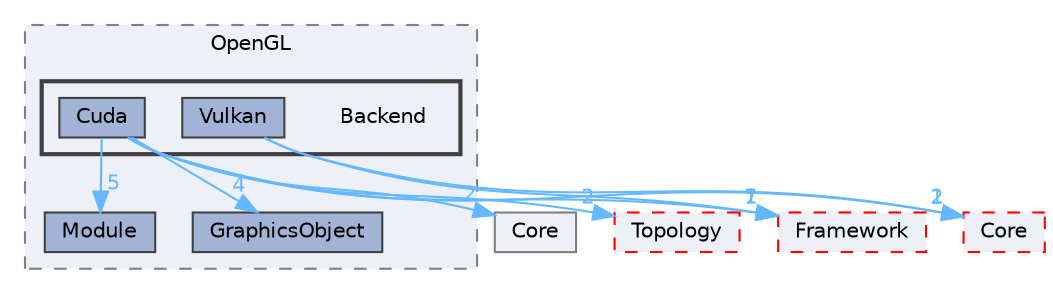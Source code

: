 digraph "D:/Peridyno/peridyno/src/Rendering/Engine/OpenGL/Backend"
{
 // LATEX_PDF_SIZE
  bgcolor="transparent";
  edge [fontname=Helvetica,fontsize=10,labelfontname=Helvetica,labelfontsize=10];
  node [fontname=Helvetica,fontsize=10,shape=box,height=0.2,width=0.4];
  compound=true
  subgraph clusterdir_4e8b94817c7ce76860b6d76142d4ce65 {
    graph [ bgcolor="#edf0f7", pencolor="grey50", label="OpenGL", fontname=Helvetica,fontsize=10 style="filled,dashed", URL="dir_4e8b94817c7ce76860b6d76142d4ce65.html",tooltip=""]
  dir_f6326d44fcda266a5c0bd85411b77032 [label="Module", fillcolor="#a2b4d6", color="grey25", style="filled", URL="dir_f6326d44fcda266a5c0bd85411b77032.html",tooltip=""];
  dir_3846fc4ac3382a9568de01a32d2c864c [label="GraphicsObject", fillcolor="#a2b4d6", color="grey25", style="filled", URL="dir_3846fc4ac3382a9568de01a32d2c864c.html",tooltip=""];
  subgraph clusterdir_9b349ac776c3b571b21ae66c1e227ca2 {
    graph [ bgcolor="#edf0f7", pencolor="grey25", label="", fontname=Helvetica,fontsize=10 style="filled,bold", URL="dir_9b349ac776c3b571b21ae66c1e227ca2.html",tooltip=""]
    dir_9b349ac776c3b571b21ae66c1e227ca2 [shape=plaintext, label="Backend"];
  dir_9393ac1a23519252fe810aa9ff8387d3 [label="Cuda", fillcolor="#a2b4d6", color="grey25", style="filled", URL="dir_9393ac1a23519252fe810aa9ff8387d3.html",tooltip=""];
  dir_12464c980cf71680bdb4b5e9f75800a0 [label="Vulkan", fillcolor="#a2b4d6", color="grey25", style="filled", URL="dir_12464c980cf71680bdb4b5e9f75800a0.html",tooltip=""];
  }
  }
  dir_72c161997c5186b0a4bbf39a44809cf4 [label="Framework", fillcolor="#edf0f7", color="red", style="filled,dashed", URL="dir_72c161997c5186b0a4bbf39a44809cf4.html",tooltip=""];
  dir_7ded34adb3e08c5a039f89f629ad7b33 [label="Topology", fillcolor="#edf0f7", color="red", style="filled,dashed", URL="dir_7ded34adb3e08c5a039f89f629ad7b33.html",tooltip=""];
  dir_4ad8273fa338df4f81dae295f2b3a96c [label="Core", fillcolor="#edf0f7", color="grey50", style="filled", URL="dir_4ad8273fa338df4f81dae295f2b3a96c.html",tooltip=""];
  dir_18ab09de471ddf4a6c726bf6f36eb1c9 [label="Core", fillcolor="#edf0f7", color="red", style="filled,dashed", URL="dir_18ab09de471ddf4a6c726bf6f36eb1c9.html",tooltip=""];
  dir_9393ac1a23519252fe810aa9ff8387d3->dir_72c161997c5186b0a4bbf39a44809cf4 [headlabel="7", labeldistance=1.5 headhref="dir_000019_000027.html" href="dir_000019_000027.html" color="steelblue1" fontcolor="steelblue1"];
  dir_9393ac1a23519252fe810aa9ff8387d3->dir_7ded34adb3e08c5a039f89f629ad7b33 [headlabel="2", labeldistance=1.5 headhref="dir_000019_000081.html" href="dir_000019_000081.html" color="steelblue1" fontcolor="steelblue1"];
  dir_9393ac1a23519252fe810aa9ff8387d3->dir_f6326d44fcda266a5c0bd85411b77032 [headlabel="5", labeldistance=1.5 headhref="dir_000019_000054.html" href="dir_000019_000054.html" color="steelblue1" fontcolor="steelblue1"];
  dir_9393ac1a23519252fe810aa9ff8387d3->dir_4ad8273fa338df4f81dae295f2b3a96c [headlabel="2", labeldistance=1.5 headhref="dir_000019_000015.html" href="dir_000019_000015.html" color="steelblue1" fontcolor="steelblue1"];
  dir_9393ac1a23519252fe810aa9ff8387d3->dir_3846fc4ac3382a9568de01a32d2c864c [headlabel="4", labeldistance=1.5 headhref="dir_000019_000029.html" href="dir_000019_000029.html" color="steelblue1" fontcolor="steelblue1"];
  dir_9393ac1a23519252fe810aa9ff8387d3->dir_18ab09de471ddf4a6c726bf6f36eb1c9 [headlabel="2", labeldistance=1.5 headhref="dir_000019_000014.html" href="dir_000019_000014.html" color="steelblue1" fontcolor="steelblue1"];
  dir_12464c980cf71680bdb4b5e9f75800a0->dir_18ab09de471ddf4a6c726bf6f36eb1c9 [headlabel="1", labeldistance=1.5 headhref="dir_000093_000014.html" href="dir_000093_000014.html" color="steelblue1" fontcolor="steelblue1"];
  dir_12464c980cf71680bdb4b5e9f75800a0->dir_72c161997c5186b0a4bbf39a44809cf4 [headlabel="1", labeldistance=1.5 headhref="dir_000093_000027.html" href="dir_000093_000027.html" color="steelblue1" fontcolor="steelblue1"];
}

